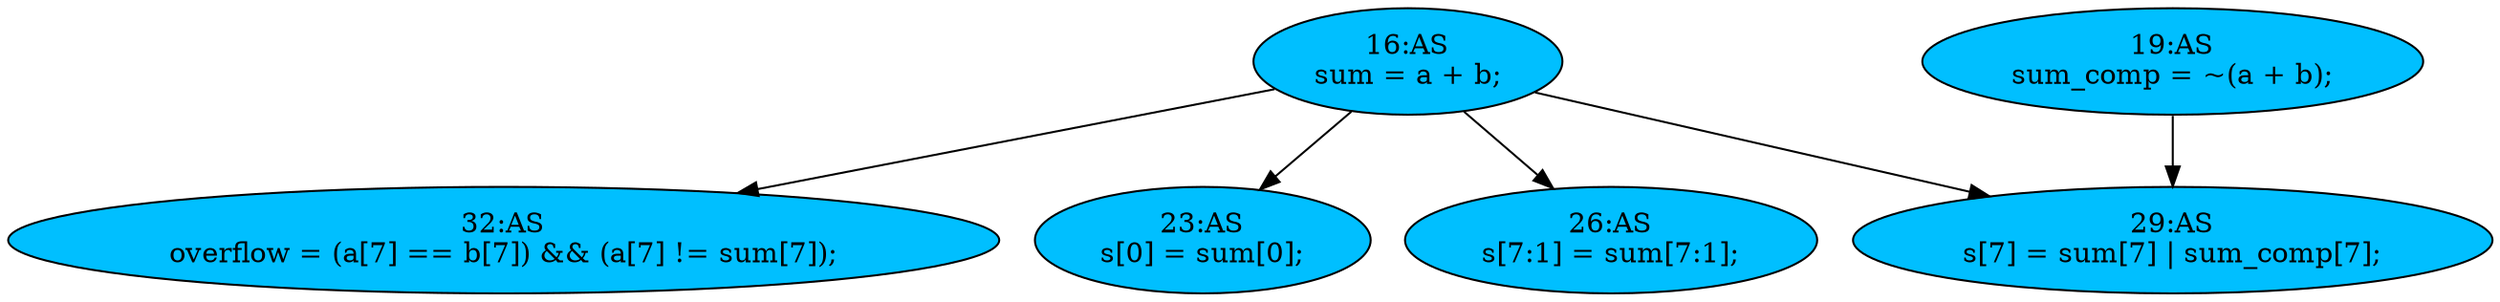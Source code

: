 strict digraph "compose( ,  )" {
	node [label="\N"];
	"32:AS"	[ast="<pyverilog.vparser.ast.Assign object at 0x7f6d5bb06550>",
		def_var="['overflow']",
		fillcolor=deepskyblue,
		label="32:AS
overflow = (a[7] == b[7]) && (a[7] != sum[7]);",
		statements="[]",
		style=filled,
		typ=Assign,
		use_var="['a', 'b', 'a', 'sum']"];
	"16:AS"	[ast="<pyverilog.vparser.ast.Assign object at 0x7f6d5ba96c10>",
		def_var="['sum']",
		fillcolor=deepskyblue,
		label="16:AS
sum = a + b;",
		statements="[]",
		style=filled,
		typ=Assign,
		use_var="['a', 'b']"];
	"16:AS" -> "32:AS";
	"23:AS"	[ast="<pyverilog.vparser.ast.Assign object at 0x7f6d5bafd710>",
		def_var="['s']",
		fillcolor=deepskyblue,
		label="23:AS
s[0] = sum[0];",
		statements="[]",
		style=filled,
		typ=Assign,
		use_var="['sum']"];
	"16:AS" -> "23:AS";
	"29:AS"	[ast="<pyverilog.vparser.ast.Assign object at 0x7f6d5bb60dd0>",
		def_var="['s']",
		fillcolor=deepskyblue,
		label="29:AS
s[7] = sum[7] | sum_comp[7];",
		statements="[]",
		style=filled,
		typ=Assign,
		use_var="['sum', 'sum_comp']"];
	"16:AS" -> "29:AS";
	"26:AS"	[ast="<pyverilog.vparser.ast.Assign object at 0x7f6d5bae6b10>",
		def_var="['s']",
		fillcolor=deepskyblue,
		label="26:AS
s[7:1] = sum[7:1];",
		statements="[]",
		style=filled,
		typ=Assign,
		use_var="['sum']"];
	"16:AS" -> "26:AS";
	"19:AS"	[ast="<pyverilog.vparser.ast.Assign object at 0x7f6d5ba8eed0>",
		def_var="['sum_comp']",
		fillcolor=deepskyblue,
		label="19:AS
sum_comp = ~(a + b);",
		statements="[]",
		style=filled,
		typ=Assign,
		use_var="['a', 'b']"];
	"19:AS" -> "29:AS";
}
